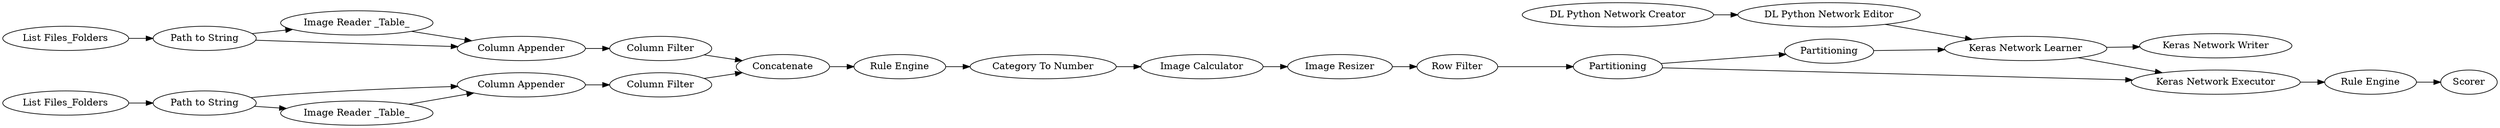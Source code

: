 digraph {
	361 -> 362
	385 -> 371
	374 -> 376
	382 -> 380
	312 -> 385
	355 -> 314
	362 -> 360
	371 -> 356
	357 -> 358
	373 -> 381
	294 -> 355
	377 -> 383
	314 -> 312
	384 -> 380
	383 -> 384
	358 -> 359
	376 -> 381
	375 -> 377
	359 -> 369
	380 -> 294
	356 -> 359
	378 -> 383
	359 -> 361
	377 -> 378
	376 -> 373
	371 -> 361
	381 -> 382
	374 [label="List Files_Folders"]
	377 [label="Path to String"]
	381 [label="Column Appender"]
	383 [label="Column Appender"]
	384 [label="Column Filter"]
	357 [label="DL Python Network Creator"]
	373 [label="Image Reader _Table_"]
	376 [label="Path to String"]
	359 [label="Keras Network Learner"]
	361 [label="Keras Network Executor"]
	294 [label="Rule Engine"]
	385 [label="Row Filter"]
	358 [label="DL Python Network Editor"]
	382 [label="Column Filter"]
	356 [label=Partitioning]
	369 [label="Keras Network Writer"]
	360 [label=Scorer]
	378 [label="Image Reader _Table_"]
	371 [label=Partitioning]
	380 [label=Concatenate]
	314 [label="Image Calculator"]
	375 [label="List Files_Folders"]
	362 [label="Rule Engine"]
	355 [label="Category To Number"]
	312 [label="Image Resizer"]
	rankdir=LR
}
